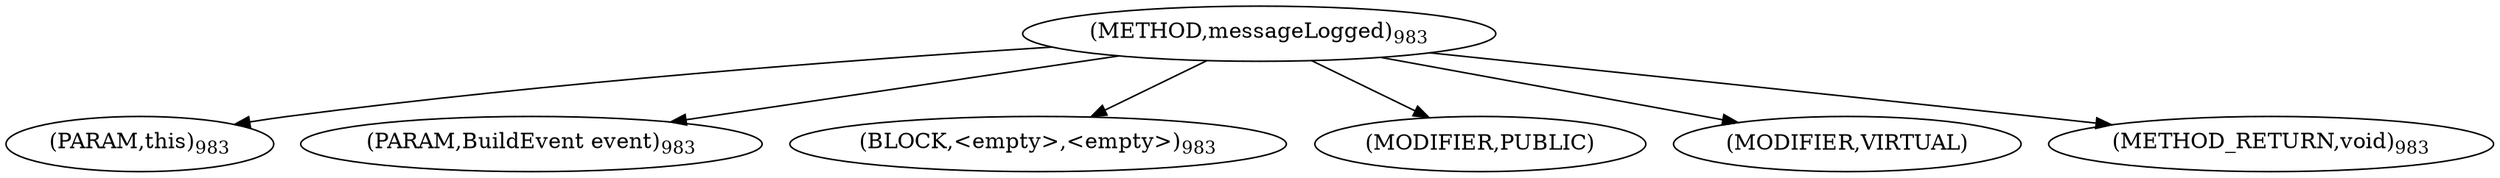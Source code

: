 digraph "messageLogged" {  
"2019" [label = <(METHOD,messageLogged)<SUB>983</SUB>> ]
"2020" [label = <(PARAM,this)<SUB>983</SUB>> ]
"2021" [label = <(PARAM,BuildEvent event)<SUB>983</SUB>> ]
"2022" [label = <(BLOCK,&lt;empty&gt;,&lt;empty&gt;)<SUB>983</SUB>> ]
"2023" [label = <(MODIFIER,PUBLIC)> ]
"2024" [label = <(MODIFIER,VIRTUAL)> ]
"2025" [label = <(METHOD_RETURN,void)<SUB>983</SUB>> ]
  "2019" -> "2020" 
  "2019" -> "2021" 
  "2019" -> "2022" 
  "2019" -> "2023" 
  "2019" -> "2024" 
  "2019" -> "2025" 
}
